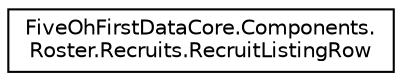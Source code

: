 digraph "Graphical Class Hierarchy"
{
 // LATEX_PDF_SIZE
  edge [fontname="Helvetica",fontsize="10",labelfontname="Helvetica",labelfontsize="10"];
  node [fontname="Helvetica",fontsize="10",shape=record];
  rankdir="LR";
  Node0 [label="FiveOhFirstDataCore.Components.\lRoster.Recruits.RecruitListingRow",height=0.2,width=0.4,color="black", fillcolor="white", style="filled",URL="$class_five_oh_first_data_core_1_1_components_1_1_roster_1_1_recruits_1_1_recruit_listing_row.html",tooltip=" "];
}
